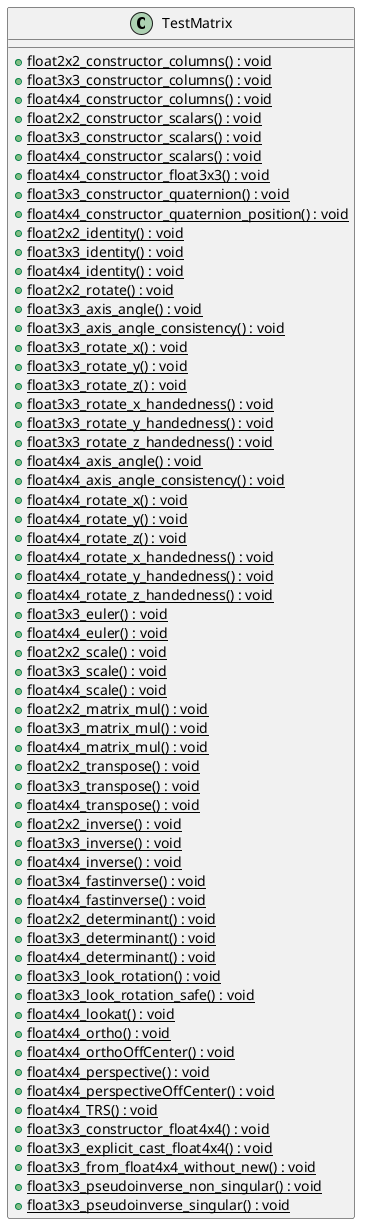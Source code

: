 @startuml
class TestMatrix {
    + {static} float2x2_constructor_columns() : void
    + {static} float3x3_constructor_columns() : void
    + {static} float4x4_constructor_columns() : void
    + {static} float2x2_constructor_scalars() : void
    + {static} float3x3_constructor_scalars() : void
    + {static} float4x4_constructor_scalars() : void
    + {static} float4x4_constructor_float3x3() : void
    + {static} float3x3_constructor_quaternion() : void
    + {static} float4x4_constructor_quaternion_position() : void
    + {static} float2x2_identity() : void
    + {static} float3x3_identity() : void
    + {static} float4x4_identity() : void
    + {static} float2x2_rotate() : void
    + {static} float3x3_axis_angle() : void
    + {static} float3x3_axis_angle_consistency() : void
    + {static} float3x3_rotate_x() : void
    + {static} float3x3_rotate_y() : void
    + {static} float3x3_rotate_z() : void
    + {static} float3x3_rotate_x_handedness() : void
    + {static} float3x3_rotate_y_handedness() : void
    + {static} float3x3_rotate_z_handedness() : void
    + {static} float4x4_axis_angle() : void
    + {static} float4x4_axis_angle_consistency() : void
    + {static} float4x4_rotate_x() : void
    + {static} float4x4_rotate_y() : void
    + {static} float4x4_rotate_z() : void
    + {static} float4x4_rotate_x_handedness() : void
    + {static} float4x4_rotate_y_handedness() : void
    + {static} float4x4_rotate_z_handedness() : void
    + {static} float3x3_euler() : void
    + {static} float4x4_euler() : void
    + {static} float2x2_scale() : void
    + {static} float3x3_scale() : void
    + {static} float4x4_scale() : void
    + {static} float2x2_matrix_mul() : void
    + {static} float3x3_matrix_mul() : void
    + {static} float4x4_matrix_mul() : void
    + {static} float2x2_transpose() : void
    + {static} float3x3_transpose() : void
    + {static} float4x4_transpose() : void
    + {static} float2x2_inverse() : void
    + {static} float3x3_inverse() : void
    + {static} float4x4_inverse() : void
    + {static} float3x4_fastinverse() : void
    + {static} float4x4_fastinverse() : void
    + {static} float2x2_determinant() : void
    + {static} float3x3_determinant() : void
    + {static} float4x4_determinant() : void
    + {static} float3x3_look_rotation() : void
    + {static} float3x3_look_rotation_safe() : void
    + {static} float4x4_lookat() : void
    + {static} float4x4_ortho() : void
    + {static} float4x4_orthoOffCenter() : void
    + {static} float4x4_perspective() : void
    + {static} float4x4_perspectiveOffCenter() : void
    + {static} float4x4_TRS() : void
    + {static} float3x3_constructor_float4x4() : void
    + {static} float3x3_explicit_cast_float4x4() : void
    + {static} float3x3_from_float4x4_without_new() : void
    + {static} float3x3_pseudoinverse_non_singular() : void
    + {static} float3x3_pseudoinverse_singular() : void
}
@enduml
